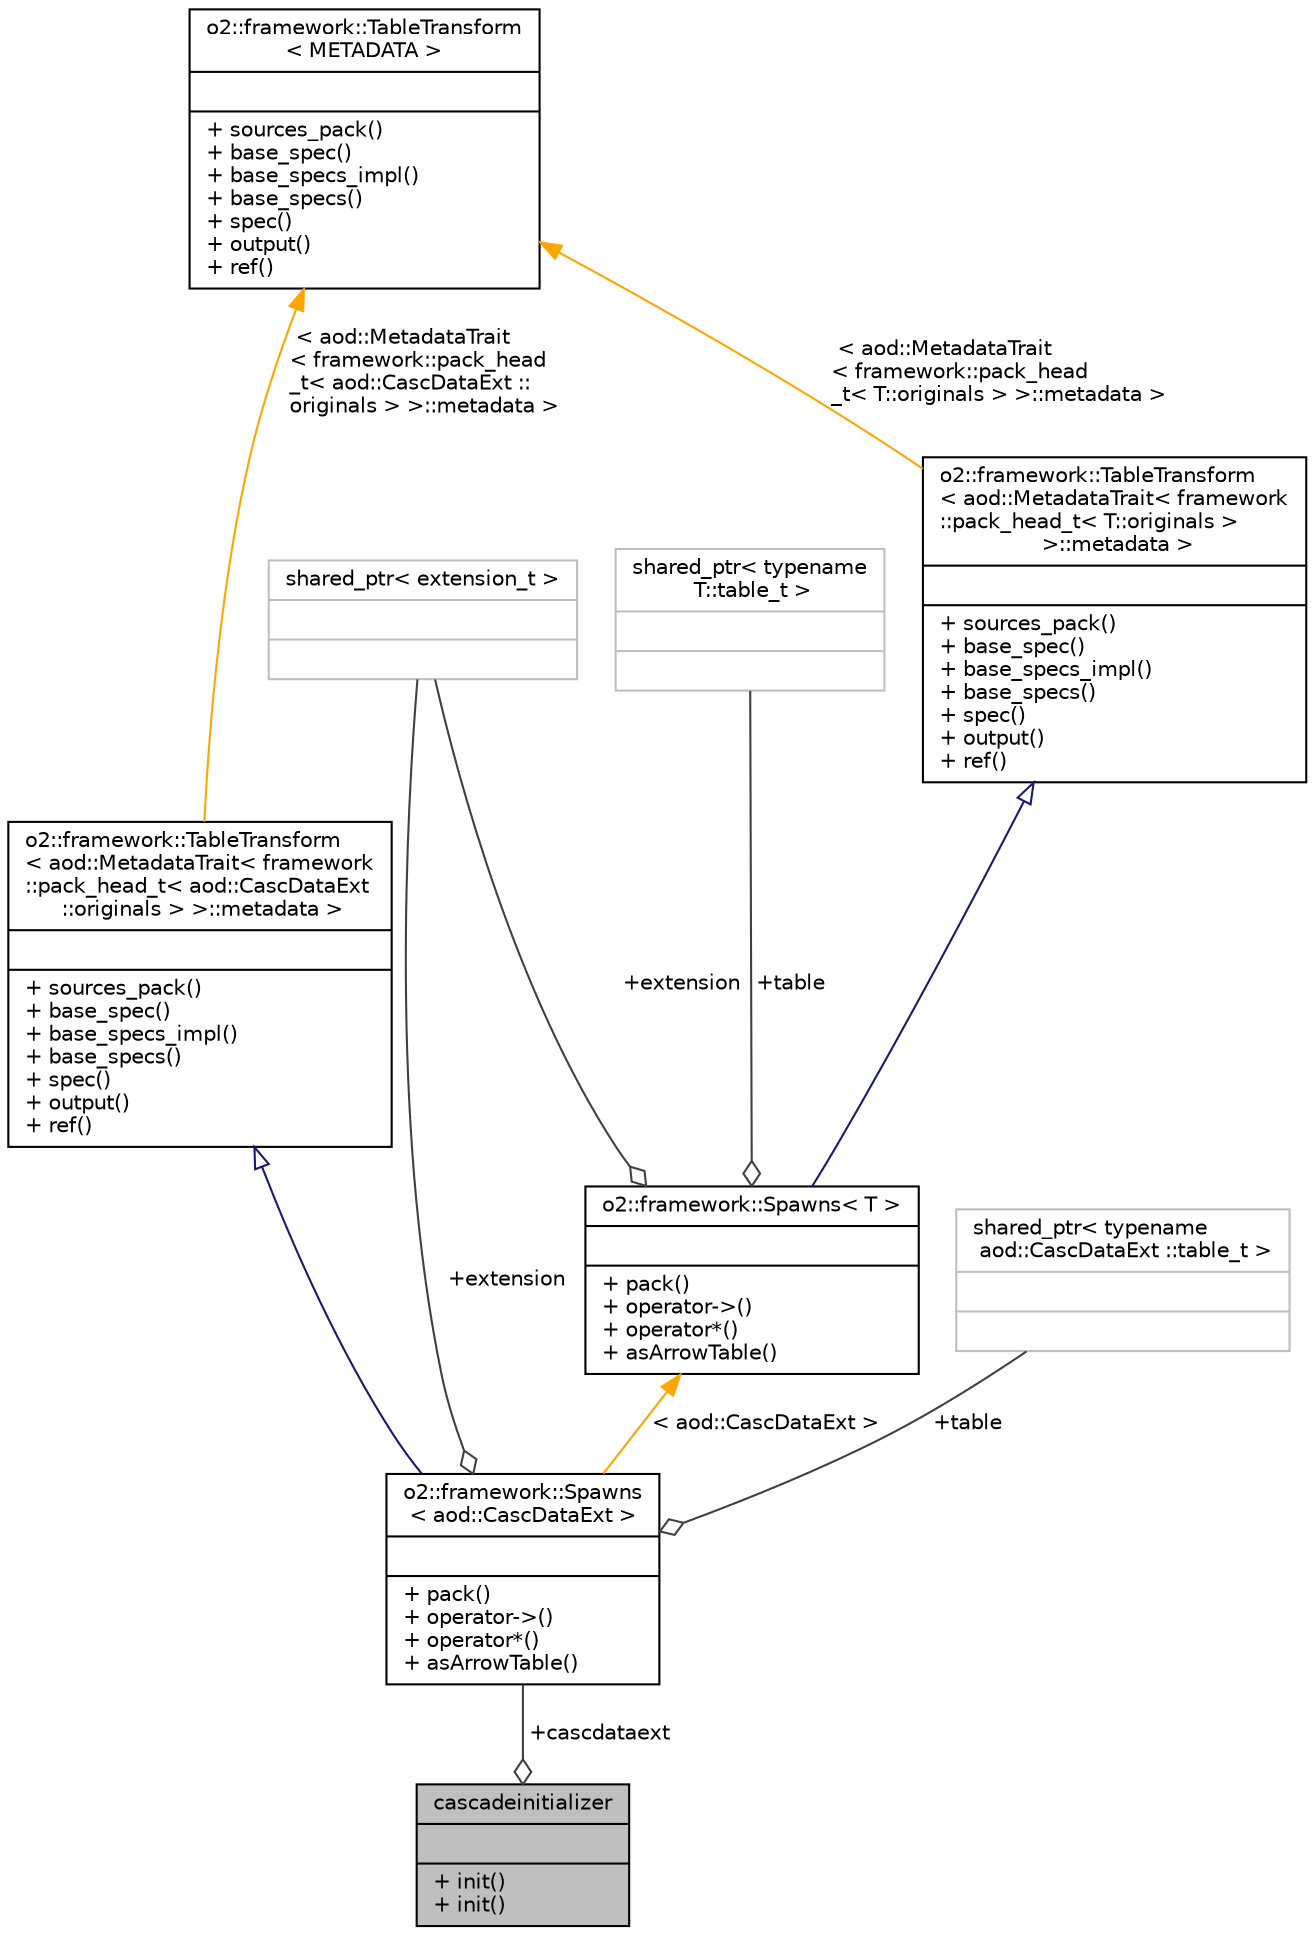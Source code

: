 digraph "cascadeinitializer"
{
 // INTERACTIVE_SVG=YES
  bgcolor="transparent";
  edge [fontname="Helvetica",fontsize="10",labelfontname="Helvetica",labelfontsize="10"];
  node [fontname="Helvetica",fontsize="10",shape=record];
  Node1 [label="{cascadeinitializer\n||+ init()\l+ init()\l}",height=0.2,width=0.4,color="black", fillcolor="grey75", style="filled", fontcolor="black"];
  Node2 -> Node1 [color="grey25",fontsize="10",style="solid",label=" +cascdataext" ,arrowhead="odiamond",fontname="Helvetica"];
  Node2 [label="{o2::framework::Spawns\l\< aod::CascDataExt \>\n||+ pack()\l+ operator-\>()\l+ operator*()\l+ asArrowTable()\l}",height=0.2,width=0.4,color="black",URL="$d7/d15/structo2_1_1framework_1_1Spawns.html"];
  Node3 -> Node2 [dir="back",color="midnightblue",fontsize="10",style="solid",arrowtail="onormal",fontname="Helvetica"];
  Node3 [label="{o2::framework::TableTransform\l\< aod::MetadataTrait\< framework\l::pack_head_t\< aod::CascDataExt\l ::originals \> \>::metadata \>\n||+ sources_pack()\l+ base_spec()\l+ base_specs_impl()\l+ base_specs()\l+ spec()\l+ output()\l+ ref()\l}",height=0.2,width=0.4,color="black",URL="$d6/dec/structo2_1_1framework_1_1TableTransform.html"];
  Node4 -> Node3 [dir="back",color="orange",fontsize="10",style="solid",label=" \< aod::MetadataTrait\l\< framework::pack_head\l_t\< aod::CascDataExt ::\loriginals \> \>::metadata \>" ,fontname="Helvetica"];
  Node4 [label="{o2::framework::TableTransform\l\< METADATA \>\n||+ sources_pack()\l+ base_spec()\l+ base_specs_impl()\l+ base_specs()\l+ spec()\l+ output()\l+ ref()\l}",height=0.2,width=0.4,color="black",URL="$d6/dec/structo2_1_1framework_1_1TableTransform.html",tooltip="Helper template for table transformations. "];
  Node5 -> Node2 [color="grey25",fontsize="10",style="solid",label=" +table" ,arrowhead="odiamond",fontname="Helvetica"];
  Node5 [label="{shared_ptr\< typename\l aod::CascDataExt ::table_t \>\n||}",height=0.2,width=0.4,color="grey75"];
  Node6 -> Node2 [color="grey25",fontsize="10",style="solid",label=" +extension" ,arrowhead="odiamond",fontname="Helvetica"];
  Node6 [label="{shared_ptr\< extension_t \>\n||}",height=0.2,width=0.4,color="grey75"];
  Node7 -> Node2 [dir="back",color="orange",fontsize="10",style="solid",label=" \< aod::CascDataExt \>" ,fontname="Helvetica"];
  Node7 [label="{o2::framework::Spawns\< T \>\n||+ pack()\l+ operator-\>()\l+ operator*()\l+ asArrowTable()\l}",height=0.2,width=0.4,color="black",URL="$d7/d15/structo2_1_1framework_1_1Spawns.html"];
  Node8 -> Node7 [dir="back",color="midnightblue",fontsize="10",style="solid",arrowtail="onormal",fontname="Helvetica"];
  Node8 [label="{o2::framework::TableTransform\l\< aod::MetadataTrait\< framework\l::pack_head_t\< T::originals \>\l \>::metadata \>\n||+ sources_pack()\l+ base_spec()\l+ base_specs_impl()\l+ base_specs()\l+ spec()\l+ output()\l+ ref()\l}",height=0.2,width=0.4,color="black",URL="$d6/dec/structo2_1_1framework_1_1TableTransform.html"];
  Node4 -> Node8 [dir="back",color="orange",fontsize="10",style="solid",label=" \< aod::MetadataTrait\l\< framework::pack_head\l_t\< T::originals \> \>::metadata \>" ,fontname="Helvetica"];
  Node9 -> Node7 [color="grey25",fontsize="10",style="solid",label=" +table" ,arrowhead="odiamond",fontname="Helvetica"];
  Node9 [label="{shared_ptr\< typename\l T::table_t \>\n||}",height=0.2,width=0.4,color="grey75"];
  Node6 -> Node7 [color="grey25",fontsize="10",style="solid",label=" +extension" ,arrowhead="odiamond",fontname="Helvetica"];
}
